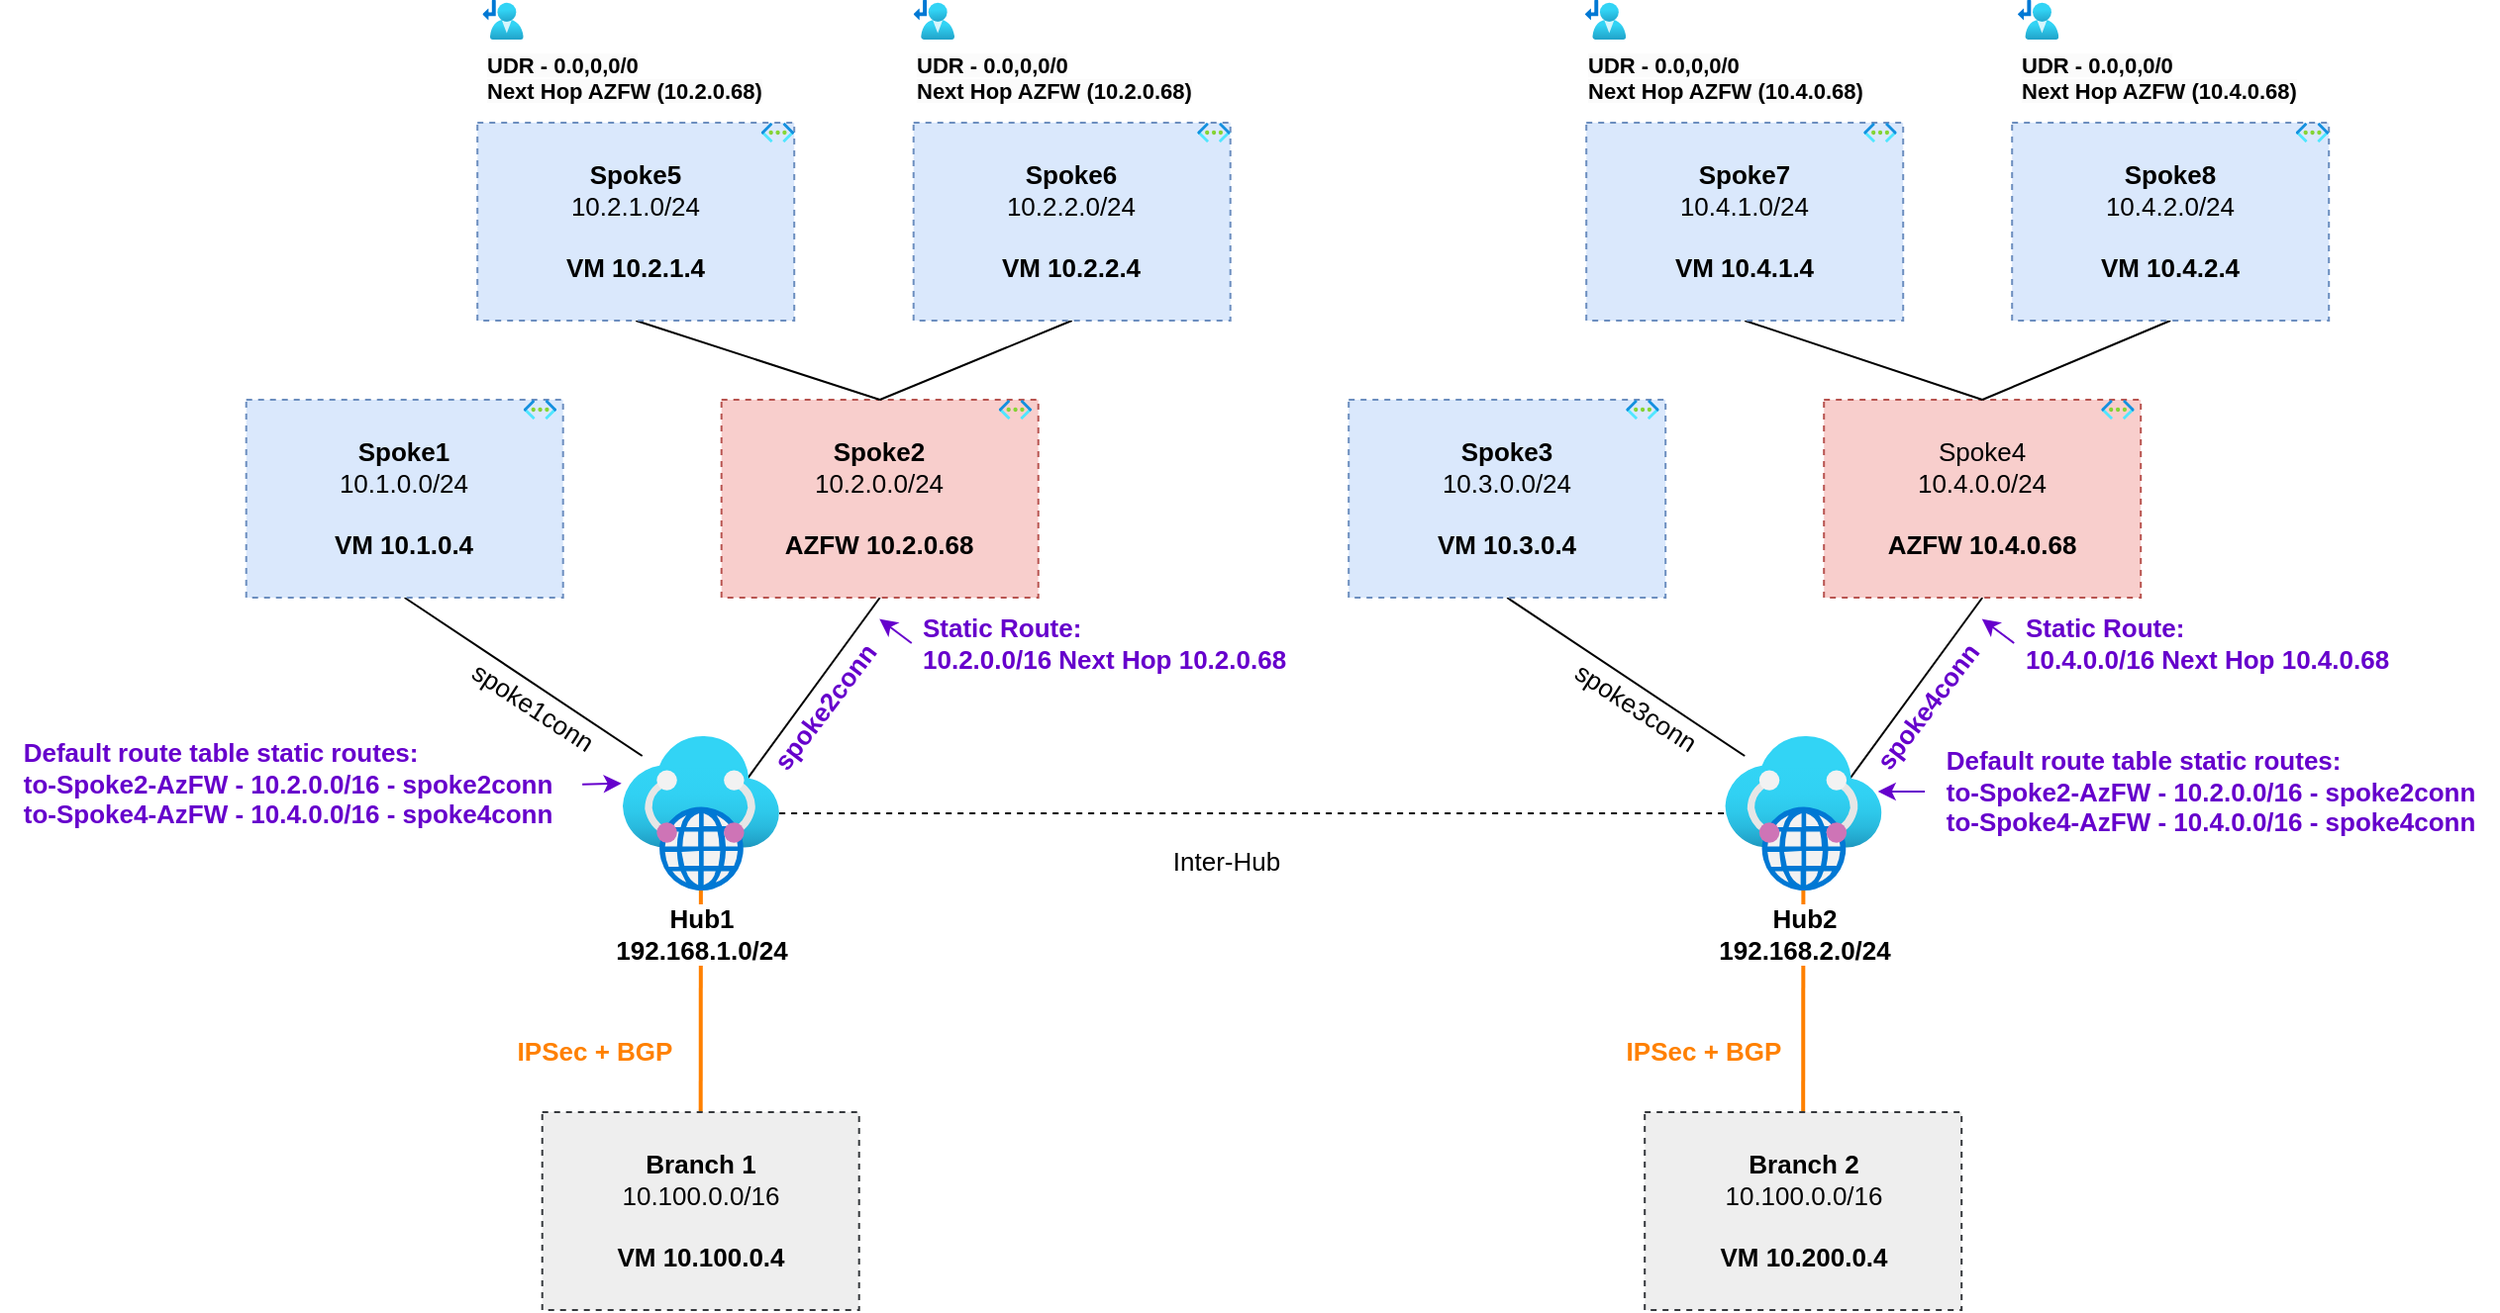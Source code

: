 <mxfile>
    <diagram id="VUlZrNLKj0H3eoXomR7d" name="Page-1">
        <mxGraphModel dx="1225" dy="694" grid="1" gridSize="10" guides="1" tooltips="1" connect="1" arrows="1" fold="1" page="1" pageScale="1" pageWidth="1100" pageHeight="850" background="#FFFFFF" math="0" shadow="0">
            <root>
                <mxCell id="0"/>
                <mxCell id="1" parent="0"/>
                <mxCell id="13" style="edgeStyle=none;html=1;exitX=0.5;exitY=1;exitDx=0;exitDy=0;endArrow=none;endFill=0;fontSize=13;" parent="1" source="2" edge="1">
                    <mxGeometry relative="1" as="geometry">
                        <mxPoint x="384.35" y="502" as="targetPoint"/>
                    </mxGeometry>
                </mxCell>
                <mxCell id="2" value="&lt;b style=&quot;font-size: 13px;&quot;&gt;Spoke1&lt;/b&gt;&lt;br style=&quot;font-size: 13px;&quot;&gt;10.1.0.0/24&lt;br style=&quot;font-size: 13px;&quot;&gt;&lt;br style=&quot;font-size: 13px;&quot;&gt;&lt;b style=&quot;font-size: 13px;&quot;&gt;VM 10.1.0.4&lt;/b&gt;" style="whiteSpace=wrap;html=1;fillColor=#dae8fc;strokeColor=#6c8ebf;dashed=1;fontSize=13;" parent="1" vertex="1">
                    <mxGeometry x="184.35" y="322" width="160" height="100" as="geometry"/>
                </mxCell>
                <mxCell id="3" value="" style="aspect=fixed;html=1;points=[];align=center;image;fontSize=13;image=img/lib/azure2/networking/Virtual_Networks.svg;dashed=1;" parent="1" vertex="1">
                    <mxGeometry x="324.35" y="322" width="16.75" height="10" as="geometry"/>
                </mxCell>
                <mxCell id="14" style="edgeStyle=none;html=1;exitX=0.5;exitY=1;exitDx=0;exitDy=0;entryX=0.769;entryY=0.313;entryDx=0;entryDy=0;entryPerimeter=0;endArrow=none;endFill=0;fontSize=13;" parent="1" source="4" target="12" edge="1">
                    <mxGeometry relative="1" as="geometry"/>
                </mxCell>
                <mxCell id="4" value="&lt;b style=&quot;font-size: 13px;&quot;&gt;Spoke2&lt;/b&gt;&lt;br style=&quot;font-size: 13px;&quot;&gt;10.2.0.0/24&lt;br style=&quot;font-size: 13px;&quot;&gt;&lt;br style=&quot;font-size: 13px;&quot;&gt;&lt;b style=&quot;font-size: 13px;&quot;&gt;AZFW 10.2.0.68&lt;/b&gt;" style="whiteSpace=wrap;html=1;fillColor=#f8cecc;strokeColor=#b85450;dashed=1;fontSize=13;" parent="1" vertex="1">
                    <mxGeometry x="424.35" y="322" width="160" height="100" as="geometry"/>
                </mxCell>
                <mxCell id="5" value="" style="aspect=fixed;html=1;points=[];align=center;image;fontSize=13;image=img/lib/azure2/networking/Virtual_Networks.svg;dashed=1;" parent="1" vertex="1">
                    <mxGeometry x="564.35" y="322" width="16.75" height="10" as="geometry"/>
                </mxCell>
                <mxCell id="10" style="edgeStyle=none;html=1;exitX=0.5;exitY=1;exitDx=0;exitDy=0;entryX=0.5;entryY=0;entryDx=0;entryDy=0;endArrow=none;endFill=0;fontSize=13;" parent="1" source="6" target="4" edge="1">
                    <mxGeometry relative="1" as="geometry"/>
                </mxCell>
                <mxCell id="6" value="&lt;b style=&quot;font-size: 13px;&quot;&gt;Spoke5&lt;/b&gt;&lt;br style=&quot;font-size: 13px;&quot;&gt;10.2.1.0/24&lt;br style=&quot;font-size: 13px;&quot;&gt;&lt;br style=&quot;font-size: 13px;&quot;&gt;&lt;b style=&quot;font-size: 13px;&quot;&gt;VM 10.2.1.4&lt;/b&gt;" style="whiteSpace=wrap;html=1;fillColor=#dae8fc;strokeColor=#6c8ebf;dashed=1;fontSize=13;" parent="1" vertex="1">
                    <mxGeometry x="301.1" y="182" width="160" height="100" as="geometry"/>
                </mxCell>
                <mxCell id="7" value="" style="aspect=fixed;html=1;points=[];align=center;image;fontSize=13;image=img/lib/azure2/networking/Virtual_Networks.svg;dashed=1;" parent="1" vertex="1">
                    <mxGeometry x="444.35" y="182" width="16.75" height="10" as="geometry"/>
                </mxCell>
                <mxCell id="11" style="edgeStyle=none;html=1;exitX=0.5;exitY=1;exitDx=0;exitDy=0;endArrow=none;endFill=0;fontSize=13;" parent="1" source="8" edge="1">
                    <mxGeometry relative="1" as="geometry">
                        <mxPoint x="504.35" y="322" as="targetPoint"/>
                    </mxGeometry>
                </mxCell>
                <mxCell id="8" value="&lt;b style=&quot;font-size: 13px;&quot;&gt;Spoke6&lt;/b&gt;&lt;br style=&quot;font-size: 13px;&quot;&gt;10.2.2.0/24&lt;br style=&quot;font-size: 13px;&quot;&gt;&lt;br style=&quot;font-size: 13px;&quot;&gt;&lt;b style=&quot;font-size: 13px;&quot;&gt;VM 10.2.2.4&lt;/b&gt;" style="whiteSpace=wrap;html=1;fillColor=#dae8fc;strokeColor=#6c8ebf;dashed=1;fontSize=13;" parent="1" vertex="1">
                    <mxGeometry x="521.35" y="182" width="160" height="100" as="geometry"/>
                </mxCell>
                <mxCell id="9" value="" style="aspect=fixed;html=1;points=[];align=center;image;fontSize=13;image=img/lib/azure2/networking/Virtual_Networks.svg;dashed=1;" parent="1" vertex="1">
                    <mxGeometry x="664.6" y="182" width="16.75" height="10" as="geometry"/>
                </mxCell>
                <mxCell id="16" style="edgeStyle=none;html=1;endArrow=none;endFill=0;strokeColor=#FF8000;entryX=0.5;entryY=0;entryDx=0;entryDy=0;strokeWidth=2;fontSize=13;" parent="1" source="12" target="17" edge="1">
                    <mxGeometry relative="1" as="geometry">
                        <mxPoint x="407.35" y="652" as="targetPoint"/>
                    </mxGeometry>
                </mxCell>
                <mxCell id="18" value="IPSec + BGP" style="edgeLabel;html=1;align=center;verticalAlign=middle;resizable=0;points=[];fontStyle=1;fontColor=#FF8000;fontSize=13;" parent="16" vertex="1" connectable="0">
                    <mxGeometry x="0.367" y="-2" relative="1" as="geometry">
                        <mxPoint x="-52" y="4" as="offset"/>
                    </mxGeometry>
                </mxCell>
                <mxCell id="47" style="edgeStyle=none;html=1;strokeColor=#000000;fontColor=#FF8000;endArrow=none;endFill=0;dashed=1;fontSize=13;" parent="1" source="12" target="39" edge="1">
                    <mxGeometry relative="1" as="geometry"/>
                </mxCell>
                <mxCell id="12" value="&lt;b style=&quot;font-size: 13px;&quot;&gt;Hub1&lt;br style=&quot;font-size: 13px;&quot;&gt;192.168.1.0/24&lt;/b&gt;" style="aspect=fixed;html=1;points=[];align=center;image;fontSize=13;image=img/lib/azure2/networking/Virtual_WANs.svg;" parent="1" vertex="1">
                    <mxGeometry x="374.35" y="492" width="79.22" height="78" as="geometry"/>
                </mxCell>
                <mxCell id="17" value="&lt;b style=&quot;font-size: 13px;&quot;&gt;Branch 1&lt;/b&gt;&lt;br style=&quot;font-size: 13px;&quot;&gt;10.100.0.0/16&lt;br style=&quot;font-size: 13px;&quot;&gt;&lt;br style=&quot;font-size: 13px;&quot;&gt;&lt;b style=&quot;font-size: 13px;&quot;&gt;VM 10.100.0.4&lt;/b&gt;" style="whiteSpace=wrap;html=1;fillColor=#eeeeee;strokeColor=#36393d;dashed=1;fontSize=13;" parent="1" vertex="1">
                    <mxGeometry x="333.85" y="682" width="160" height="100" as="geometry"/>
                </mxCell>
                <mxCell id="19" value="spoke1conn" style="text;html=1;align=center;verticalAlign=middle;resizable=0;points=[];autosize=1;strokeColor=none;fillColor=none;rotation=33.1;fontSize=13;" parent="1" vertex="1">
                    <mxGeometry x="284.35" y="462" width="90" height="30" as="geometry"/>
                </mxCell>
                <mxCell id="20" value="spoke2conn" style="text;html=1;align=center;verticalAlign=middle;resizable=0;points=[];autosize=1;strokeColor=none;fillColor=none;rotation=-52.7;fontColor=#6600CC;fontStyle=1;fontSize=13;" parent="1" vertex="1">
                    <mxGeometry x="426.35" y="462" width="100" height="30" as="geometry"/>
                </mxCell>
                <mxCell id="22" style="edgeStyle=none;html=1;entryX=1.02;entryY=0.343;entryDx=0;entryDy=0;entryPerimeter=0;strokeColor=#6600CC;fontColor=#6600CC;exitX=-0.019;exitY=0.5;exitDx=0;exitDy=0;exitPerimeter=0;fontSize=13;" parent="1" source="21" target="20" edge="1">
                    <mxGeometry relative="1" as="geometry"/>
                </mxCell>
                <mxCell id="21" value="Static Route:&lt;br style=&quot;font-size: 13px;&quot;&gt;10.2.0.0/16 Next Hop 10.2.0.68" style="text;html=1;align=left;verticalAlign=middle;resizable=0;points=[];autosize=1;strokeColor=none;fillColor=none;fontColor=#6600CC;fontStyle=1;fontSize=13;" parent="1" vertex="1">
                    <mxGeometry x="524.35" y="425" width="210" height="40" as="geometry"/>
                </mxCell>
                <mxCell id="24" style="edgeStyle=none;html=1;entryX=-0.006;entryY=0.306;entryDx=0;entryDy=0;entryPerimeter=0;strokeColor=#6600CC;fontColor=#6600CC;exitX=1.014;exitY=0.507;exitDx=0;exitDy=0;exitPerimeter=0;fontSize=13;" parent="1" source="23" target="12" edge="1">
                    <mxGeometry relative="1" as="geometry"/>
                </mxCell>
                <mxCell id="23" value="&lt;div style=&quot;text-align: left; font-size: 13px;&quot;&gt;&lt;span style=&quot;background-color: initial; font-size: 13px;&quot;&gt;Default route table static routes:&lt;/span&gt;&lt;/div&gt;&lt;div style=&quot;text-align: left; font-size: 13px;&quot;&gt;&lt;span style=&quot;background-color: initial; font-size: 13px;&quot;&gt;to-Spoke2-AzFW - 10.2.0.0/16 - spoke2conn&lt;/span&gt;&lt;/div&gt;&lt;div style=&quot;text-align: left; font-size: 13px;&quot;&gt;&lt;span style=&quot;background-color: initial; font-size: 13px;&quot;&gt;to-Spoke4-AzFW - 10.4.0.0/16 - spoke4conn&lt;/span&gt;&lt;/div&gt;" style="text;html=1;align=center;verticalAlign=middle;resizable=0;points=[];autosize=1;strokeColor=none;fillColor=none;fontColor=#6600CC;fontStyle=1;fontSize=13;" parent="1" vertex="1">
                    <mxGeometry x="60" y="486" width="290" height="60" as="geometry"/>
                </mxCell>
                <mxCell id="25" style="edgeStyle=none;html=1;exitX=0.5;exitY=1;exitDx=0;exitDy=0;endArrow=none;endFill=0;fontSize=13;" parent="1" source="26" edge="1">
                    <mxGeometry relative="1" as="geometry">
                        <mxPoint x="941.1" y="502" as="targetPoint"/>
                    </mxGeometry>
                </mxCell>
                <mxCell id="26" value="&lt;b style=&quot;font-size: 13px;&quot;&gt;Spoke3&lt;/b&gt;&lt;br style=&quot;font-size: 13px;&quot;&gt;10.3.0.0/24&lt;br style=&quot;font-size: 13px;&quot;&gt;&lt;br style=&quot;font-size: 13px;&quot;&gt;&lt;b style=&quot;font-size: 13px;&quot;&gt;VM 10.3.0.4&lt;/b&gt;" style="whiteSpace=wrap;html=1;fillColor=#dae8fc;strokeColor=#6c8ebf;dashed=1;fontSize=13;" parent="1" vertex="1">
                    <mxGeometry x="741.1" y="322" width="160" height="100" as="geometry"/>
                </mxCell>
                <mxCell id="27" value="" style="aspect=fixed;html=1;points=[];align=center;image;fontSize=13;image=img/lib/azure2/networking/Virtual_Networks.svg;dashed=1;" parent="1" vertex="1">
                    <mxGeometry x="881.1" y="322" width="16.75" height="10" as="geometry"/>
                </mxCell>
                <mxCell id="28" style="edgeStyle=none;html=1;exitX=0.5;exitY=1;exitDx=0;exitDy=0;entryX=0.769;entryY=0.313;entryDx=0;entryDy=0;entryPerimeter=0;endArrow=none;endFill=0;fontSize=13;" parent="1" source="29" target="39" edge="1">
                    <mxGeometry relative="1" as="geometry"/>
                </mxCell>
                <mxCell id="29" value="Spoke4&lt;br style=&quot;font-size: 13px;&quot;&gt;10.4.0.0/24&lt;br style=&quot;font-size: 13px;&quot;&gt;&lt;br style=&quot;font-size: 13px;&quot;&gt;&lt;b style=&quot;font-size: 13px;&quot;&gt;AZFW 10.4.0.68&lt;/b&gt;" style="whiteSpace=wrap;html=1;fillColor=#f8cecc;strokeColor=#b85450;dashed=1;fontSize=13;" parent="1" vertex="1">
                    <mxGeometry x="981.1" y="322" width="160" height="100" as="geometry"/>
                </mxCell>
                <mxCell id="30" value="" style="aspect=fixed;html=1;points=[];align=center;image;fontSize=13;image=img/lib/azure2/networking/Virtual_Networks.svg;dashed=1;" parent="1" vertex="1">
                    <mxGeometry x="1121.1" y="322" width="16.75" height="10" as="geometry"/>
                </mxCell>
                <mxCell id="31" style="edgeStyle=none;html=1;exitX=0.5;exitY=1;exitDx=0;exitDy=0;entryX=0.5;entryY=0;entryDx=0;entryDy=0;endArrow=none;endFill=0;fontSize=13;" parent="1" source="32" target="29" edge="1">
                    <mxGeometry relative="1" as="geometry"/>
                </mxCell>
                <mxCell id="32" value="&lt;b style=&quot;font-size: 13px;&quot;&gt;Spoke7&lt;/b&gt;&lt;br style=&quot;font-size: 13px;&quot;&gt;10.4.1.0/24&lt;br style=&quot;font-size: 13px;&quot;&gt;&lt;br style=&quot;font-size: 13px;&quot;&gt;&lt;b style=&quot;font-size: 13px;&quot;&gt;VM 10.4.1.4&lt;/b&gt;" style="whiteSpace=wrap;html=1;fillColor=#dae8fc;strokeColor=#6c8ebf;dashed=1;fontSize=13;" parent="1" vertex="1">
                    <mxGeometry x="861.1" y="182" width="160" height="100" as="geometry"/>
                </mxCell>
                <mxCell id="33" value="" style="aspect=fixed;html=1;points=[];align=center;image;fontSize=13;image=img/lib/azure2/networking/Virtual_Networks.svg;dashed=1;" parent="1" vertex="1">
                    <mxGeometry x="1001.1" y="182" width="16.75" height="10" as="geometry"/>
                </mxCell>
                <mxCell id="34" style="edgeStyle=none;html=1;exitX=0.5;exitY=1;exitDx=0;exitDy=0;endArrow=none;endFill=0;fontSize=13;" parent="1" source="35" edge="1">
                    <mxGeometry relative="1" as="geometry">
                        <mxPoint x="1061.1" y="322" as="targetPoint"/>
                    </mxGeometry>
                </mxCell>
                <mxCell id="35" value="&lt;b style=&quot;font-size: 13px;&quot;&gt;Spoke8&lt;/b&gt;&lt;br style=&quot;font-size: 13px;&quot;&gt;10.4.2.0/24&lt;br style=&quot;font-size: 13px;&quot;&gt;&lt;br style=&quot;font-size: 13px;&quot;&gt;&lt;b style=&quot;font-size: 13px;&quot;&gt;VM 10.4.2.4&lt;/b&gt;" style="whiteSpace=wrap;html=1;fillColor=#dae8fc;strokeColor=#6c8ebf;dashed=1;fontSize=13;" parent="1" vertex="1">
                    <mxGeometry x="1076.1" y="182" width="160" height="100" as="geometry"/>
                </mxCell>
                <mxCell id="36" value="" style="aspect=fixed;html=1;points=[];align=center;image;fontSize=13;image=img/lib/azure2/networking/Virtual_Networks.svg;dashed=1;" parent="1" vertex="1">
                    <mxGeometry x="1219.35" y="182" width="16.75" height="10" as="geometry"/>
                </mxCell>
                <mxCell id="37" style="edgeStyle=none;html=1;endArrow=none;endFill=0;strokeColor=#FF8000;entryX=0.5;entryY=0;entryDx=0;entryDy=0;strokeWidth=2;fontSize=13;" parent="1" source="39" target="40" edge="1">
                    <mxGeometry relative="1" as="geometry">
                        <mxPoint x="964.1" y="652" as="targetPoint"/>
                    </mxGeometry>
                </mxCell>
                <mxCell id="38" value="IPSec + BGP" style="edgeLabel;html=1;align=center;verticalAlign=middle;resizable=0;points=[];fontStyle=1;fontColor=#FF8000;fontSize=13;" parent="37" vertex="1" connectable="0">
                    <mxGeometry x="0.367" y="-2" relative="1" as="geometry">
                        <mxPoint x="-49" y="4" as="offset"/>
                    </mxGeometry>
                </mxCell>
                <mxCell id="39" value="&lt;b style=&quot;font-size: 13px;&quot;&gt;Hub2&lt;br style=&quot;font-size: 13px;&quot;&gt;192.168.2.0/24&lt;/b&gt;" style="aspect=fixed;html=1;points=[];align=center;image;fontSize=13;image=img/lib/azure2/networking/Virtual_WANs.svg;" parent="1" vertex="1">
                    <mxGeometry x="931.1" y="492" width="79.22" height="78" as="geometry"/>
                </mxCell>
                <mxCell id="40" value="&lt;b style=&quot;font-size: 13px;&quot;&gt;Branch 2&lt;/b&gt;&lt;br style=&quot;font-size: 13px;&quot;&gt;10.100.0.0/16&lt;br style=&quot;font-size: 13px;&quot;&gt;&lt;br style=&quot;font-size: 13px;&quot;&gt;&lt;b style=&quot;font-size: 13px;&quot;&gt;VM 10.200.0.4&lt;/b&gt;" style="whiteSpace=wrap;html=1;fillColor=#eeeeee;strokeColor=#36393d;dashed=1;fontSize=13;" parent="1" vertex="1">
                    <mxGeometry x="890.6" y="682" width="160" height="100" as="geometry"/>
                </mxCell>
                <mxCell id="41" value="spoke3conn" style="text;html=1;align=center;verticalAlign=middle;resizable=0;points=[];autosize=1;strokeColor=none;fillColor=none;rotation=33.1;fontSize=13;" parent="1" vertex="1">
                    <mxGeometry x="841.1" y="462" width="90" height="30" as="geometry"/>
                </mxCell>
                <mxCell id="42" value="spoke4conn" style="text;html=1;align=center;verticalAlign=middle;resizable=0;points=[];autosize=1;strokeColor=none;fillColor=none;rotation=-52.7;fontColor=#6600CC;fontStyle=1;fontSize=13;" parent="1" vertex="1">
                    <mxGeometry x="983.1" y="462" width="100" height="30" as="geometry"/>
                </mxCell>
                <mxCell id="43" style="edgeStyle=none;html=1;entryX=1.02;entryY=0.343;entryDx=0;entryDy=0;entryPerimeter=0;strokeColor=#6600CC;fontColor=#6600CC;exitX=-0.019;exitY=0.5;exitDx=0;exitDy=0;exitPerimeter=0;fontSize=13;" parent="1" source="44" target="42" edge="1">
                    <mxGeometry relative="1" as="geometry"/>
                </mxCell>
                <mxCell id="44" value="Static Route:&lt;br style=&quot;font-size: 13px;&quot;&gt;10.4.0.0/16 Next Hop 10.4.0.68" style="text;html=1;align=left;verticalAlign=middle;resizable=0;points=[];autosize=1;strokeColor=none;fillColor=none;fontColor=#6600CC;fontStyle=1;fontSize=13;" parent="1" vertex="1">
                    <mxGeometry x="1081.1" y="425" width="210" height="40" as="geometry"/>
                </mxCell>
                <mxCell id="45" style="edgeStyle=none;html=1;strokeColor=#6600CC;fontColor=#6600CC;exitX=0.002;exitY=0.5;exitDx=0;exitDy=0;exitPerimeter=0;fontSize=13;" parent="1" source="46" edge="1">
                    <mxGeometry relative="1" as="geometry">
                        <mxPoint x="1008.35" y="520" as="targetPoint"/>
                    </mxGeometry>
                </mxCell>
                <mxCell id="46" value="&lt;div style=&quot;text-align: left; font-size: 13px;&quot;&gt;&lt;span style=&quot;background-color: initial; font-size: 13px;&quot;&gt;Default route table static routes:&lt;/span&gt;&lt;/div&gt;&lt;div style=&quot;text-align: left; font-size: 13px;&quot;&gt;&lt;span style=&quot;background-color: initial; font-size: 13px;&quot;&gt;to-Spoke2-AzFW - 10.2.0.0/16 - spoke2conn&lt;/span&gt;&lt;/div&gt;&lt;div style=&quot;text-align: left; font-size: 13px;&quot;&gt;&lt;span style=&quot;background-color: initial; font-size: 13px;&quot;&gt;to-Spoke4-AzFW - 10.4.0.0/16 - spoke4conn&lt;/span&gt;&lt;/div&gt;" style="text;html=1;align=center;verticalAlign=middle;resizable=0;points=[];autosize=1;strokeColor=none;fillColor=none;fontColor=#6600CC;fontStyle=1;fontSize=13;" parent="1" vertex="1">
                    <mxGeometry x="1031.45" y="490" width="290" height="60" as="geometry"/>
                </mxCell>
                <mxCell id="48" value="Inter-Hub" style="text;html=1;align=center;verticalAlign=middle;resizable=0;points=[];autosize=1;strokeColor=none;fillColor=none;fontColor=#000000;fontSize=13;" parent="1" vertex="1">
                    <mxGeometry x="639.35" y="540" width="80" height="30" as="geometry"/>
                </mxCell>
                <mxCell id="51" value="&lt;span style=&quot;color: rgb(0, 0, 0); font-size: 11px; background-color: rgb(251, 251, 251);&quot;&gt;UDR - 0.0,0,0/0 &lt;br style=&quot;font-size: 11px;&quot;&gt;Next Hop AZFW (10.2.0.68)&lt;/span&gt;" style="aspect=fixed;html=1;points=[];align=left;image;fontSize=11;image=img/lib/azure2/networking/Route_Tables.svg;fontColor=#FF8000;fontStyle=1" parent="1" vertex="1">
                    <mxGeometry x="303.7" y="120" width="20.65" height="20" as="geometry"/>
                </mxCell>
                <mxCell id="54" value="&lt;span style=&quot;color: rgb(0, 0, 0); font-size: 11px; background-color: rgb(251, 251, 251);&quot;&gt;UDR - 0.0,0,0/0 &lt;br style=&quot;font-size: 11px;&quot;&gt;Next Hop AZFW (10.2.0.68)&lt;/span&gt;" style="aspect=fixed;html=1;points=[];align=left;image;fontSize=11;image=img/lib/azure2/networking/Route_Tables.svg;fontColor=#FF8000;fontStyle=1" parent="1" vertex="1">
                    <mxGeometry x="521.35" y="120" width="20.65" height="20" as="geometry"/>
                </mxCell>
                <mxCell id="55" value="&lt;span style=&quot;color: rgb(0, 0, 0); font-size: 11px; background-color: rgb(251, 251, 251);&quot;&gt;UDR - 0.0,0,0/0 &lt;br style=&quot;font-size: 11px;&quot;&gt;Next Hop AZFW (10.4.0.68)&lt;/span&gt;" style="aspect=fixed;html=1;points=[];align=left;image;fontSize=11;image=img/lib/azure2/networking/Route_Tables.svg;fontColor=#FF8000;fontStyle=1" parent="1" vertex="1">
                    <mxGeometry x="860.45" y="120" width="20.65" height="20" as="geometry"/>
                </mxCell>
                <mxCell id="56" value="&lt;span style=&quot;color: rgb(0, 0, 0); font-size: 11px; background-color: rgb(251, 251, 251);&quot;&gt;UDR - 0.0,0,0/0 &lt;br style=&quot;font-size: 11px;&quot;&gt;Next Hop AZFW (10.4.0.68)&lt;/span&gt;" style="aspect=fixed;html=1;points=[];align=left;image;fontSize=11;image=img/lib/azure2/networking/Route_Tables.svg;fontColor=#FF8000;fontStyle=1" parent="1" vertex="1">
                    <mxGeometry x="1079.0" y="120" width="20.65" height="20" as="geometry"/>
                </mxCell>
            </root>
        </mxGraphModel>
    </diagram>
</mxfile>